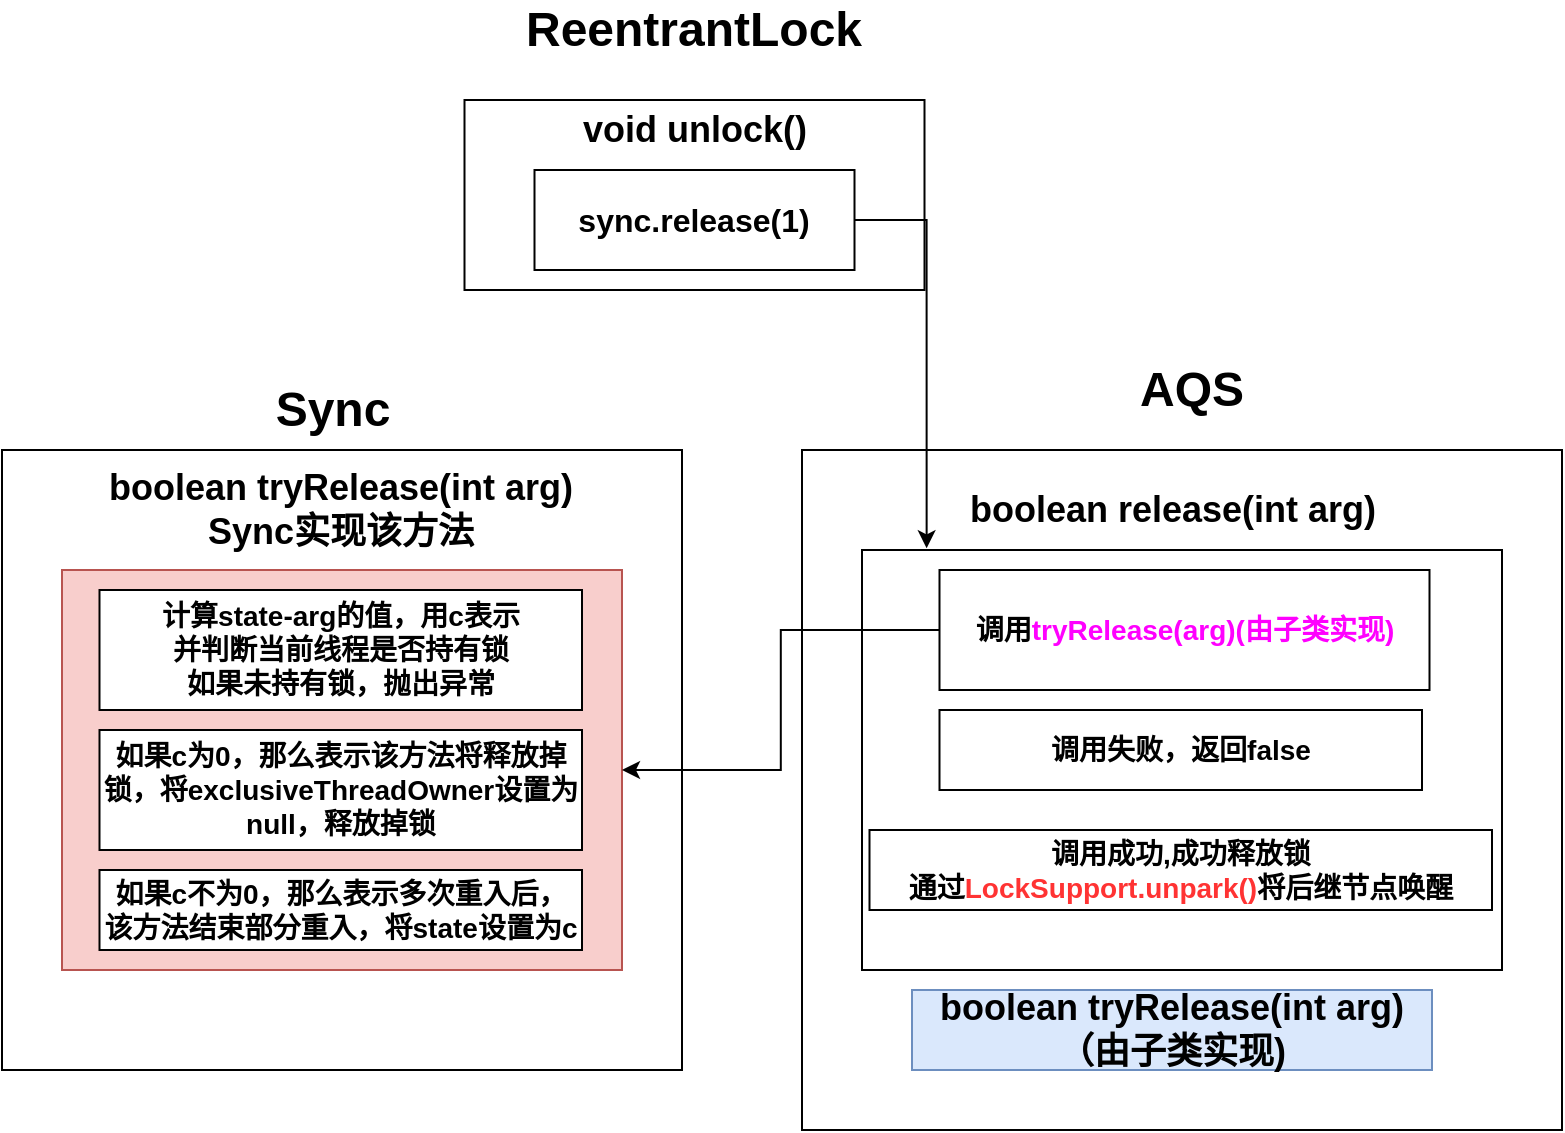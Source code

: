 <mxfile version="15.2.7" type="device"><diagram id="mTrsZBRekzFBenPR320t" name="第 1 页"><mxGraphModel dx="1865" dy="607" grid="1" gridSize="10" guides="1" tooltips="1" connect="1" arrows="1" fold="1" page="1" pageScale="1" pageWidth="827" pageHeight="1169" math="0" shadow="0"><root><mxCell id="0"/><mxCell id="1" parent="0"/><mxCell id="zGhSchSNiNT7rRLuKWmF-1" value="" style="rounded=0;whiteSpace=wrap;html=1;" parent="1" vertex="1"><mxGeometry x="130" y="400" width="380" height="340" as="geometry"/></mxCell><mxCell id="zGhSchSNiNT7rRLuKWmF-2" value="&lt;b&gt;&lt;font style=&quot;font-size: 24px&quot;&gt;AQS&lt;/font&gt;&lt;/b&gt;" style="text;html=1;strokeColor=none;fillColor=none;align=center;verticalAlign=middle;whiteSpace=wrap;rounded=0;" parent="1" vertex="1"><mxGeometry x="305" y="360" width="40" height="20" as="geometry"/></mxCell><mxCell id="zGhSchSNiNT7rRLuKWmF-3" value="" style="rounded=0;whiteSpace=wrap;html=1;" parent="1" vertex="1"><mxGeometry x="160" y="450" width="320" height="210" as="geometry"/></mxCell><mxCell id="zGhSchSNiNT7rRLuKWmF-4" value="&lt;b&gt;&lt;font style=&quot;font-size: 18px&quot;&gt;boolean release(int arg)&lt;/font&gt;&lt;/b&gt;" style="text;html=1;strokeColor=none;fillColor=none;align=center;verticalAlign=middle;whiteSpace=wrap;rounded=0;" parent="1" vertex="1"><mxGeometry x="198.75" y="420" width="232.5" height="20" as="geometry"/></mxCell><mxCell id="zGhSchSNiNT7rRLuKWmF-5" value="&lt;b&gt;&lt;font style=&quot;font-size: 14px&quot;&gt;调用&lt;font color=&quot;#ff00ff&quot;&gt;tryRelease(arg)(由子类实现)&lt;/font&gt;&lt;/font&gt;&lt;/b&gt;" style="rounded=0;whiteSpace=wrap;html=1;" parent="1" vertex="1"><mxGeometry x="198.75" y="460" width="245" height="60" as="geometry"/></mxCell><mxCell id="zGhSchSNiNT7rRLuKWmF-6" value="&lt;span style=&quot;font-size: 14px&quot;&gt;&lt;b&gt;调用失败，返回false&lt;/b&gt;&lt;/span&gt;" style="rounded=0;whiteSpace=wrap;html=1;" parent="1" vertex="1"><mxGeometry x="198.75" y="530" width="241.25" height="40" as="geometry"/></mxCell><mxCell id="zGhSchSNiNT7rRLuKWmF-11" value="&lt;span style=&quot;font-size: 14px&quot;&gt;&lt;b&gt;调用成功,成功释放锁&lt;br&gt;通过&lt;font color=&quot;#ff3333&quot;&gt;LockSupport.unpark()&lt;/font&gt;将后继节点唤醒&lt;/b&gt;&lt;/span&gt;" style="rounded=0;whiteSpace=wrap;html=1;" parent="1" vertex="1"><mxGeometry x="163.75" y="590" width="311.25" height="40" as="geometry"/></mxCell><mxCell id="zGhSchSNiNT7rRLuKWmF-15" value="" style="rounded=0;whiteSpace=wrap;html=1;" parent="1" vertex="1"><mxGeometry x="-38.75" y="225" width="230" height="95" as="geometry"/></mxCell><mxCell id="zGhSchSNiNT7rRLuKWmF-16" value="&lt;b&gt;&lt;font style=&quot;font-size: 24px&quot;&gt;ReentrantLock&lt;/font&gt;&lt;/b&gt;" style="text;html=1;strokeColor=none;fillColor=none;align=center;verticalAlign=middle;whiteSpace=wrap;rounded=0;" parent="1" vertex="1"><mxGeometry x="56.25" y="180" width="40" height="20" as="geometry"/></mxCell><mxCell id="zGhSchSNiNT7rRLuKWmF-77" style="edgeStyle=orthogonalEdgeStyle;rounded=0;orthogonalLoop=1;jettySize=auto;html=1;exitX=1;exitY=0.5;exitDx=0;exitDy=0;entryX=0.101;entryY=-0.004;entryDx=0;entryDy=0;entryPerimeter=0;" parent="1" source="zGhSchSNiNT7rRLuKWmF-17" target="zGhSchSNiNT7rRLuKWmF-3" edge="1"><mxGeometry relative="1" as="geometry"/></mxCell><mxCell id="zGhSchSNiNT7rRLuKWmF-17" value="&lt;b&gt;&lt;font style=&quot;font-size: 16px&quot;&gt;sync.release(1)&lt;/font&gt;&lt;/b&gt;" style="rounded=0;whiteSpace=wrap;html=1;" parent="1" vertex="1"><mxGeometry x="-3.75" y="260" width="160" height="50" as="geometry"/></mxCell><mxCell id="zGhSchSNiNT7rRLuKWmF-18" value="&lt;b&gt;&lt;font style=&quot;font-size: 18px&quot;&gt;void unlock()&lt;/font&gt;&lt;/b&gt;" style="text;html=1;strokeColor=none;fillColor=none;align=center;verticalAlign=middle;whiteSpace=wrap;rounded=0;" parent="1" vertex="1"><mxGeometry x="-40" y="230" width="232.5" height="20" as="geometry"/></mxCell><mxCell id="zGhSchSNiNT7rRLuKWmF-23" value="" style="rounded=0;whiteSpace=wrap;html=1;" parent="1" vertex="1"><mxGeometry x="-270" y="400" width="340" height="310" as="geometry"/></mxCell><mxCell id="zGhSchSNiNT7rRLuKWmF-24" value="&lt;span style=&quot;font-size: 24px&quot;&gt;&lt;b&gt;Sync&lt;/b&gt;&lt;/span&gt;" style="text;html=1;strokeColor=none;fillColor=none;align=center;verticalAlign=middle;whiteSpace=wrap;rounded=0;" parent="1" vertex="1"><mxGeometry x="-167.5" y="370" width="125" height="20" as="geometry"/></mxCell><mxCell id="zGhSchSNiNT7rRLuKWmF-71" value="&lt;b&gt;&lt;font style=&quot;font-size: 18px&quot;&gt;boolean tryRelease(int arg)&lt;br&gt;（由子类实现)&lt;br&gt;&lt;/font&gt;&lt;/b&gt;" style="rounded=0;whiteSpace=wrap;html=1;fillColor=#dae8fc;strokeColor=#6c8ebf;" parent="1" vertex="1"><mxGeometry x="185" y="670" width="260" height="40" as="geometry"/></mxCell><mxCell id="zGhSchSNiNT7rRLuKWmF-72" value="" style="rounded=0;whiteSpace=wrap;html=1;fillColor=#f8cecc;strokeColor=#b85450;" parent="1" vertex="1"><mxGeometry x="-240" y="460" width="280" height="200" as="geometry"/></mxCell><mxCell id="zGhSchSNiNT7rRLuKWmF-73" value="&lt;b&gt;&lt;font style=&quot;font-size: 18px&quot;&gt;boolean tryRelease(int arg)&lt;br&gt;Sync实现该方法&lt;br&gt;&lt;/font&gt;&lt;/b&gt;" style="text;html=1;strokeColor=none;fillColor=none;align=center;verticalAlign=middle;whiteSpace=wrap;rounded=0;" parent="1" vertex="1"><mxGeometry x="-245.62" y="420" width="291.25" height="20" as="geometry"/></mxCell><mxCell id="zGhSchSNiNT7rRLuKWmF-74" value="&lt;span style=&quot;font-size: 14px&quot;&gt;&lt;b&gt;计算state-arg的值，用c表示&lt;br&gt;并判断当前线程是否持有锁&lt;br&gt;如果未持有锁，抛出异常&lt;br&gt;&lt;/b&gt;&lt;/span&gt;" style="rounded=0;whiteSpace=wrap;html=1;" parent="1" vertex="1"><mxGeometry x="-221.25" y="470" width="241.25" height="60" as="geometry"/></mxCell><mxCell id="zGhSchSNiNT7rRLuKWmF-75" value="&lt;b style=&quot;font-size: 14px&quot;&gt;如果c为0，那么表示该方法将释放掉锁，将exclusiveThreadOwner设置为null，释放掉锁&lt;br&gt;&lt;/b&gt;" style="rounded=0;whiteSpace=wrap;html=1;" parent="1" vertex="1"><mxGeometry x="-221.25" y="540" width="241.25" height="60" as="geometry"/></mxCell><mxCell id="zGhSchSNiNT7rRLuKWmF-76" value="&lt;b style=&quot;font-size: 14px&quot;&gt;如果c不为0，那么表示多次重入后，该方法结束部分重入，将state设置为c&lt;br&gt;&lt;/b&gt;" style="rounded=0;whiteSpace=wrap;html=1;" parent="1" vertex="1"><mxGeometry x="-221.25" y="610" width="241.25" height="40" as="geometry"/></mxCell><mxCell id="zGhSchSNiNT7rRLuKWmF-78" style="edgeStyle=orthogonalEdgeStyle;rounded=0;orthogonalLoop=1;jettySize=auto;html=1;exitX=0;exitY=0.5;exitDx=0;exitDy=0;" parent="1" source="zGhSchSNiNT7rRLuKWmF-5" target="zGhSchSNiNT7rRLuKWmF-72" edge="1"><mxGeometry relative="1" as="geometry"/></mxCell></root></mxGraphModel></diagram></mxfile>